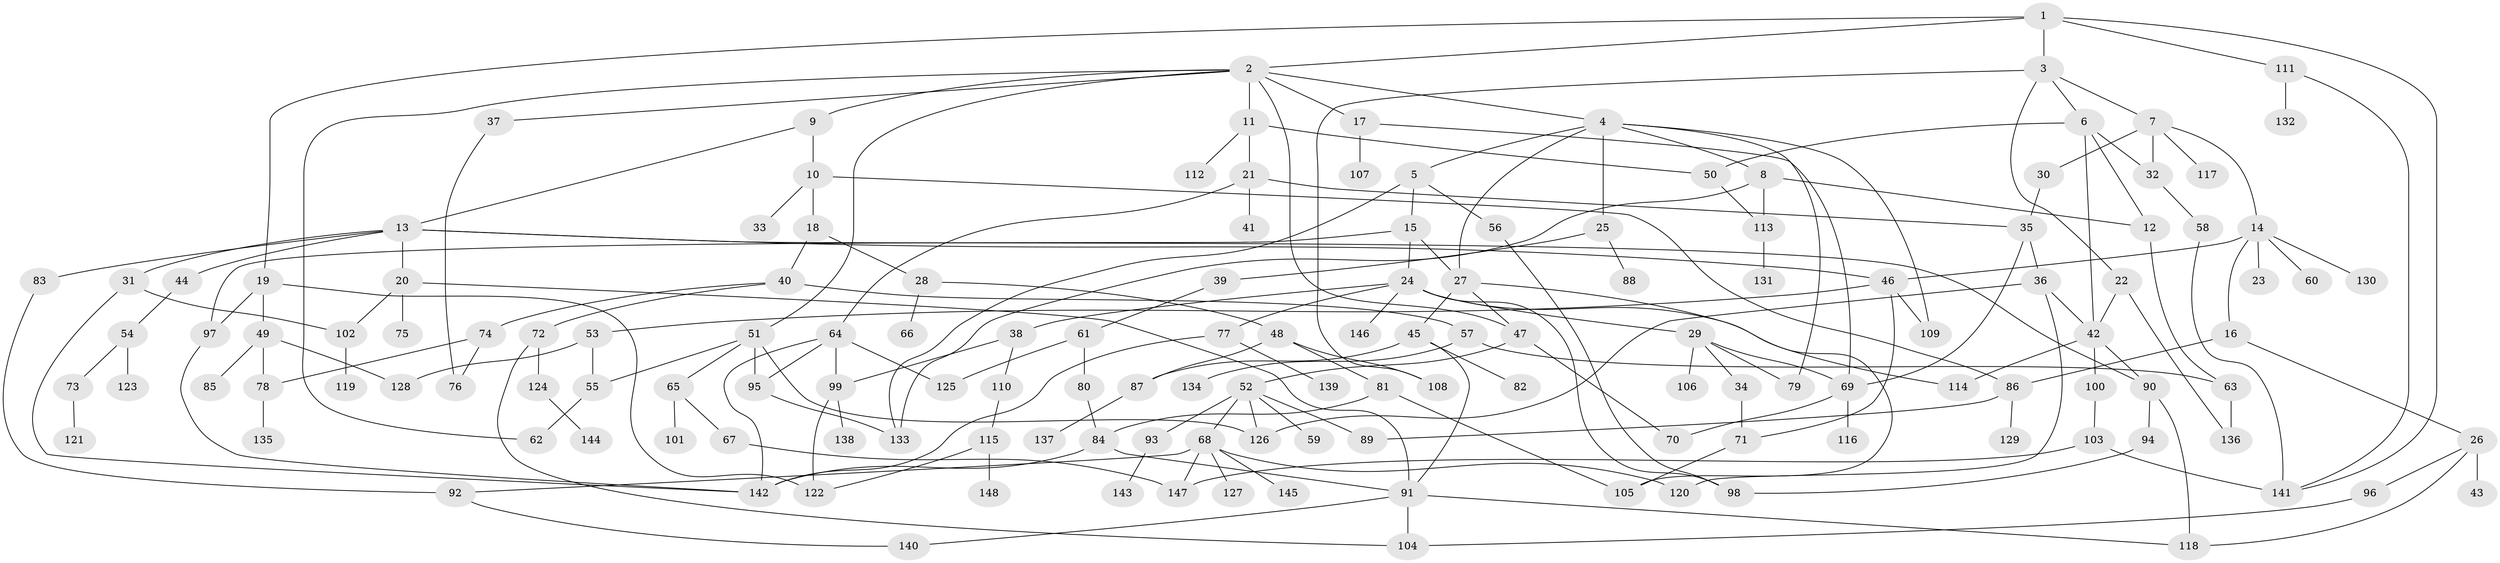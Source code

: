 // Generated by graph-tools (version 1.1) at 2025/10/02/27/25 16:10:51]
// undirected, 148 vertices, 210 edges
graph export_dot {
graph [start="1"]
  node [color=gray90,style=filled];
  1;
  2;
  3;
  4;
  5;
  6;
  7;
  8;
  9;
  10;
  11;
  12;
  13;
  14;
  15;
  16;
  17;
  18;
  19;
  20;
  21;
  22;
  23;
  24;
  25;
  26;
  27;
  28;
  29;
  30;
  31;
  32;
  33;
  34;
  35;
  36;
  37;
  38;
  39;
  40;
  41;
  42;
  43;
  44;
  45;
  46;
  47;
  48;
  49;
  50;
  51;
  52;
  53;
  54;
  55;
  56;
  57;
  58;
  59;
  60;
  61;
  62;
  63;
  64;
  65;
  66;
  67;
  68;
  69;
  70;
  71;
  72;
  73;
  74;
  75;
  76;
  77;
  78;
  79;
  80;
  81;
  82;
  83;
  84;
  85;
  86;
  87;
  88;
  89;
  90;
  91;
  92;
  93;
  94;
  95;
  96;
  97;
  98;
  99;
  100;
  101;
  102;
  103;
  104;
  105;
  106;
  107;
  108;
  109;
  110;
  111;
  112;
  113;
  114;
  115;
  116;
  117;
  118;
  119;
  120;
  121;
  122;
  123;
  124;
  125;
  126;
  127;
  128;
  129;
  130;
  131;
  132;
  133;
  134;
  135;
  136;
  137;
  138;
  139;
  140;
  141;
  142;
  143;
  144;
  145;
  146;
  147;
  148;
  1 -- 2;
  1 -- 3;
  1 -- 19;
  1 -- 111;
  1 -- 141;
  2 -- 4;
  2 -- 9;
  2 -- 11;
  2 -- 17;
  2 -- 37;
  2 -- 51;
  2 -- 62;
  2 -- 47;
  3 -- 6;
  3 -- 7;
  3 -- 22;
  3 -- 108;
  4 -- 5;
  4 -- 8;
  4 -- 25;
  4 -- 109;
  4 -- 27;
  4 -- 79;
  5 -- 15;
  5 -- 56;
  5 -- 133;
  6 -- 32;
  6 -- 42;
  6 -- 12;
  6 -- 50;
  7 -- 14;
  7 -- 30;
  7 -- 117;
  7 -- 32;
  8 -- 12;
  8 -- 113;
  8 -- 133;
  9 -- 10;
  9 -- 13;
  10 -- 18;
  10 -- 33;
  10 -- 86;
  11 -- 21;
  11 -- 50;
  11 -- 112;
  12 -- 63;
  13 -- 20;
  13 -- 31;
  13 -- 44;
  13 -- 83;
  13 -- 90;
  13 -- 46;
  14 -- 16;
  14 -- 23;
  14 -- 46;
  14 -- 60;
  14 -- 130;
  15 -- 24;
  15 -- 27;
  15 -- 97;
  16 -- 26;
  16 -- 86;
  17 -- 107;
  17 -- 69;
  18 -- 28;
  18 -- 40;
  19 -- 49;
  19 -- 97;
  19 -- 122;
  20 -- 75;
  20 -- 91;
  20 -- 102;
  21 -- 35;
  21 -- 41;
  21 -- 64;
  22 -- 136;
  22 -- 42;
  24 -- 29;
  24 -- 38;
  24 -- 77;
  24 -- 98;
  24 -- 146;
  24 -- 114;
  25 -- 39;
  25 -- 88;
  26 -- 43;
  26 -- 96;
  26 -- 118;
  27 -- 45;
  27 -- 47;
  27 -- 105;
  28 -- 48;
  28 -- 66;
  29 -- 34;
  29 -- 79;
  29 -- 106;
  29 -- 69;
  30 -- 35;
  31 -- 102;
  31 -- 142;
  32 -- 58;
  34 -- 71;
  35 -- 36;
  35 -- 69;
  36 -- 120;
  36 -- 126;
  36 -- 42;
  37 -- 76;
  38 -- 110;
  38 -- 99;
  39 -- 61;
  40 -- 57;
  40 -- 72;
  40 -- 74;
  42 -- 100;
  42 -- 114;
  42 -- 90;
  44 -- 54;
  45 -- 82;
  45 -- 87;
  45 -- 91;
  46 -- 53;
  46 -- 109;
  46 -- 71;
  47 -- 52;
  47 -- 70;
  48 -- 81;
  48 -- 108;
  48 -- 87;
  49 -- 78;
  49 -- 85;
  49 -- 128;
  50 -- 113;
  51 -- 65;
  51 -- 126;
  51 -- 95;
  51 -- 55;
  52 -- 59;
  52 -- 68;
  52 -- 89;
  52 -- 93;
  52 -- 126;
  53 -- 55;
  53 -- 128;
  54 -- 73;
  54 -- 123;
  55 -- 62;
  56 -- 98;
  57 -- 63;
  57 -- 134;
  58 -- 141;
  61 -- 80;
  61 -- 125;
  63 -- 136;
  64 -- 95;
  64 -- 99;
  64 -- 125;
  64 -- 142;
  65 -- 67;
  65 -- 101;
  67 -- 147;
  68 -- 127;
  68 -- 145;
  68 -- 92;
  68 -- 120;
  68 -- 147;
  69 -- 116;
  69 -- 70;
  71 -- 105;
  72 -- 124;
  72 -- 104;
  73 -- 121;
  74 -- 78;
  74 -- 76;
  77 -- 139;
  77 -- 142;
  78 -- 135;
  80 -- 84;
  81 -- 105;
  81 -- 84;
  83 -- 92;
  84 -- 91;
  84 -- 142;
  86 -- 129;
  86 -- 89;
  87 -- 137;
  90 -- 94;
  90 -- 118;
  91 -- 104;
  91 -- 118;
  91 -- 140;
  92 -- 140;
  93 -- 143;
  94 -- 98;
  95 -- 133;
  96 -- 104;
  97 -- 142;
  99 -- 138;
  99 -- 122;
  100 -- 103;
  102 -- 119;
  103 -- 147;
  103 -- 141;
  110 -- 115;
  111 -- 132;
  111 -- 141;
  113 -- 131;
  115 -- 148;
  115 -- 122;
  124 -- 144;
}
